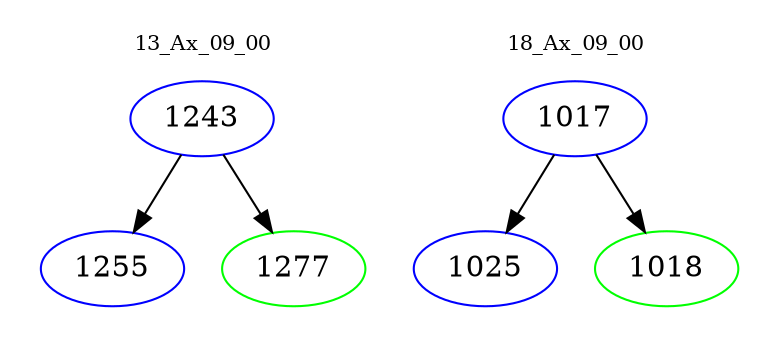 digraph{
subgraph cluster_0 {
color = white
label = "13_Ax_09_00";
fontsize=10;
T0_1243 [label="1243", color="blue"]
T0_1243 -> T0_1255 [color="black"]
T0_1255 [label="1255", color="blue"]
T0_1243 -> T0_1277 [color="black"]
T0_1277 [label="1277", color="green"]
}
subgraph cluster_1 {
color = white
label = "18_Ax_09_00";
fontsize=10;
T1_1017 [label="1017", color="blue"]
T1_1017 -> T1_1025 [color="black"]
T1_1025 [label="1025", color="blue"]
T1_1017 -> T1_1018 [color="black"]
T1_1018 [label="1018", color="green"]
}
}
